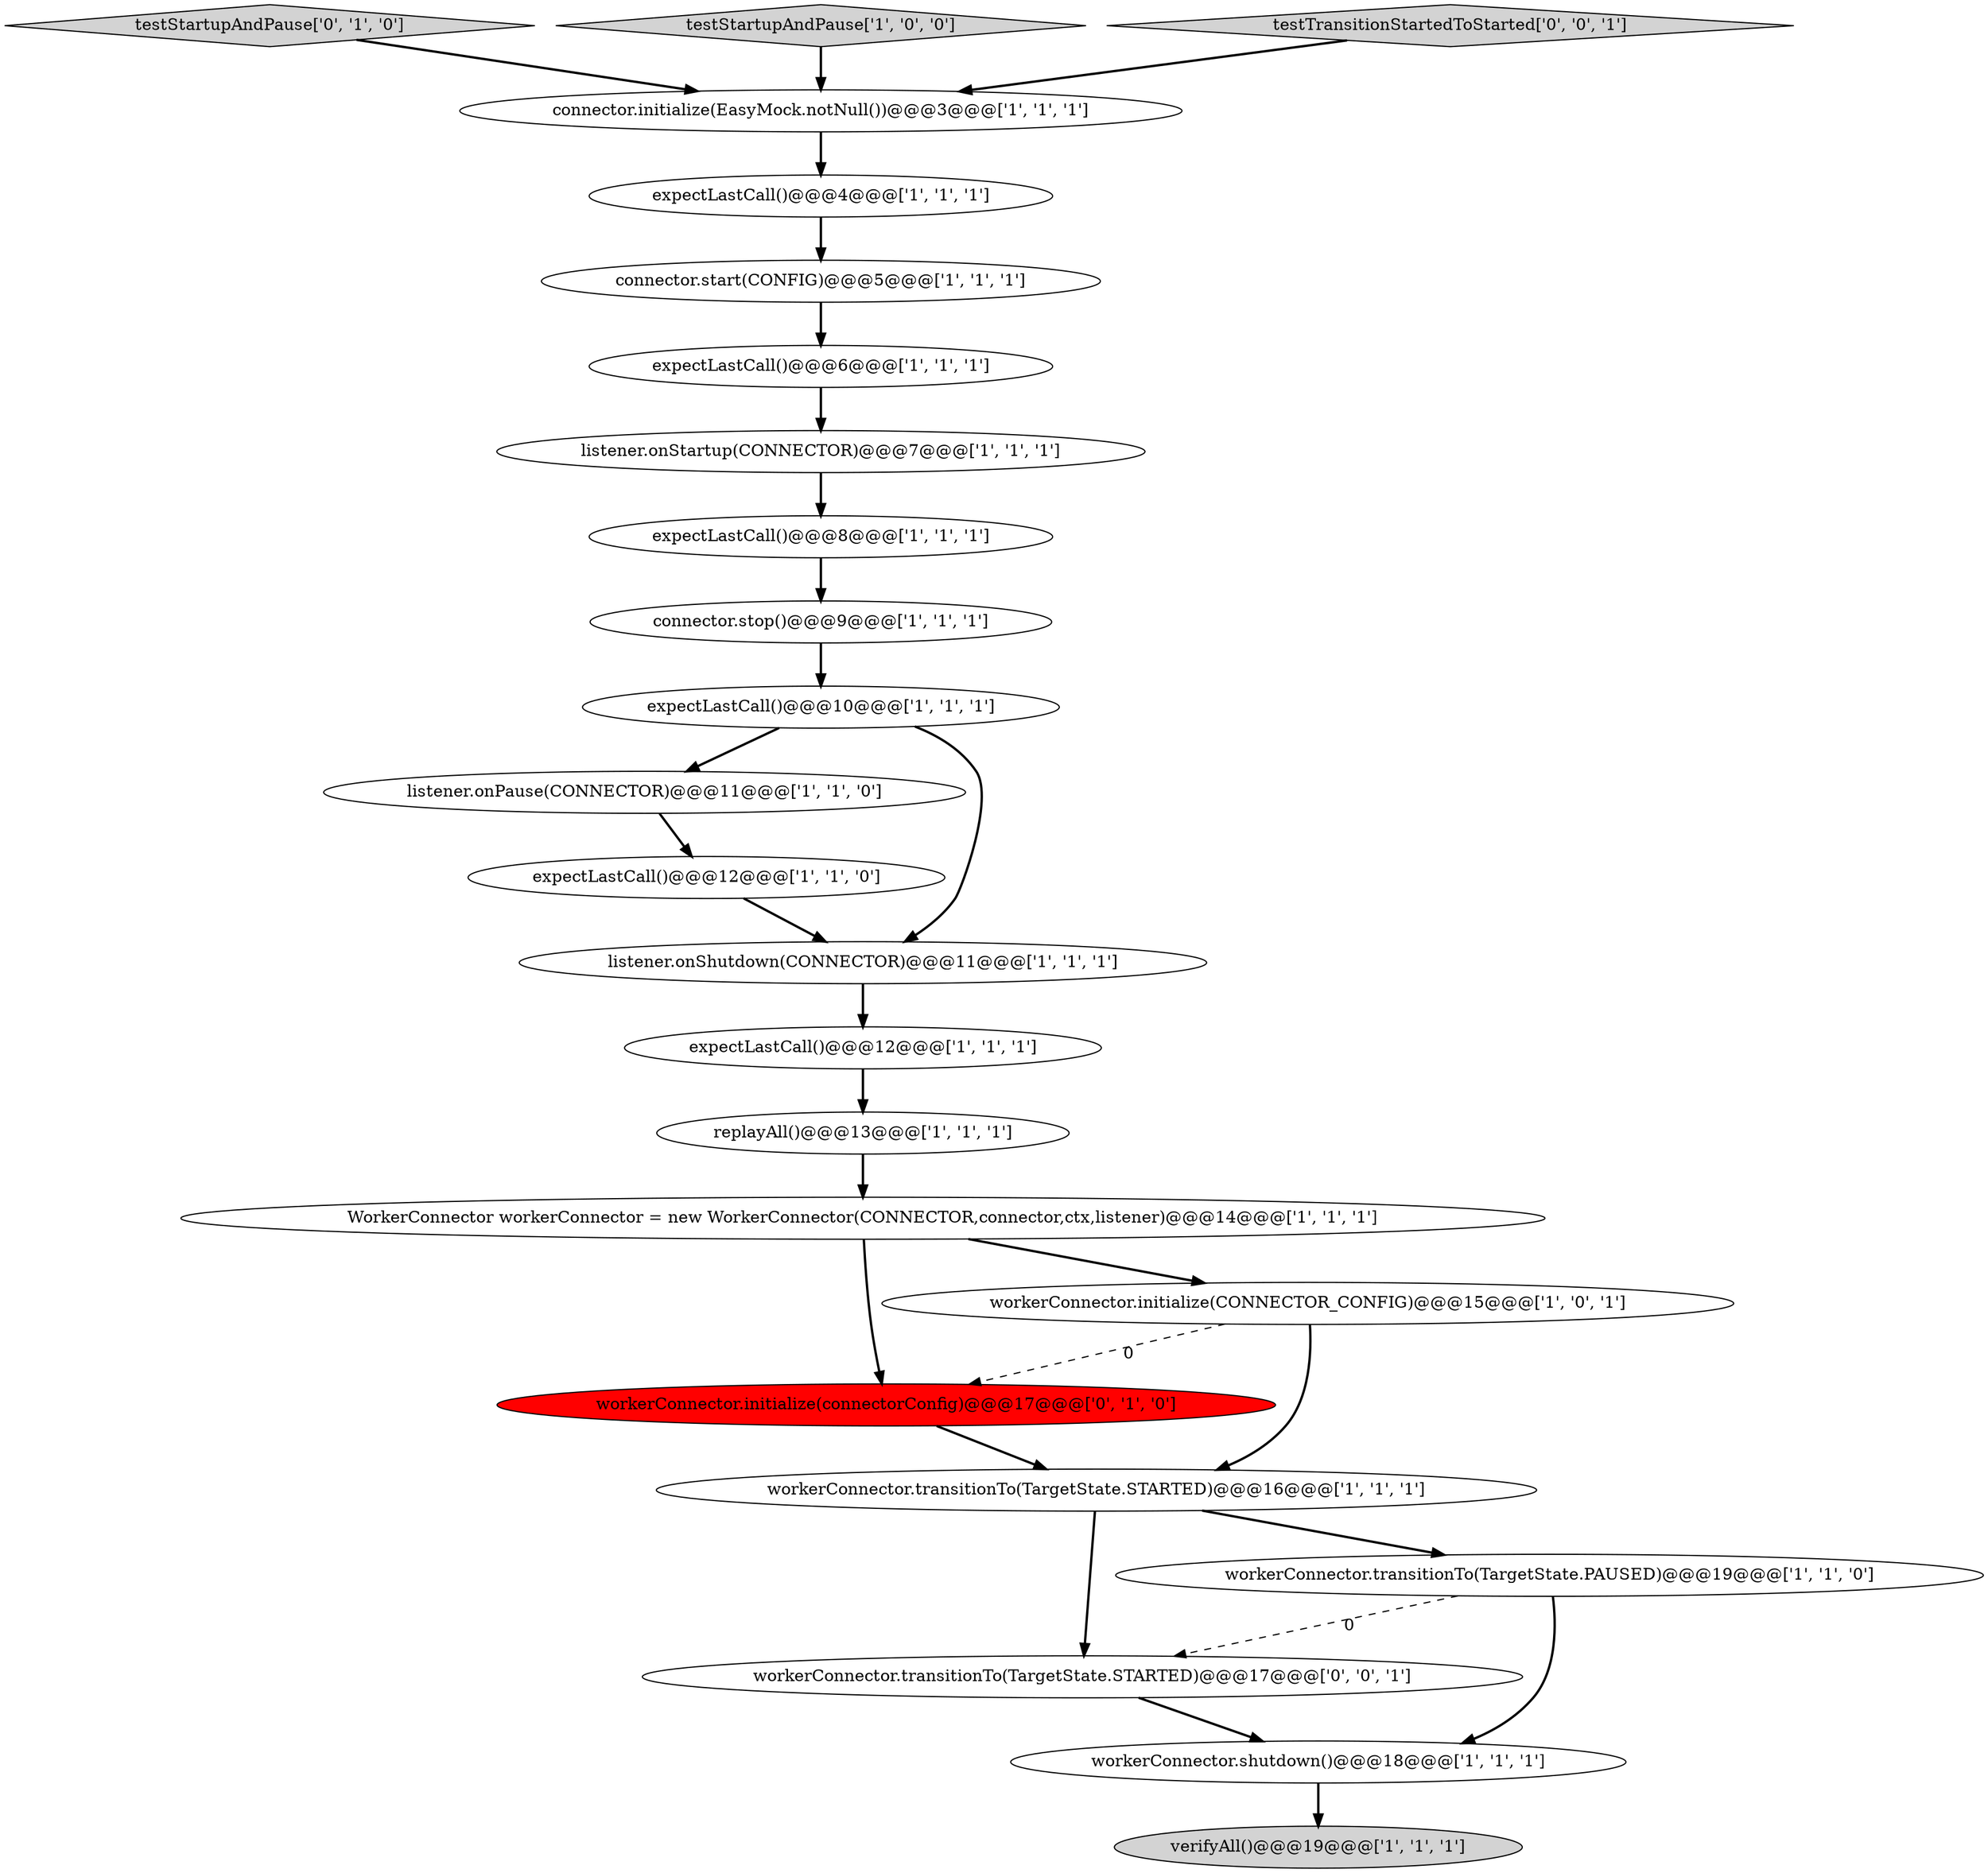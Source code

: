 digraph {
4 [style = filled, label = "verifyAll()@@@19@@@['1', '1', '1']", fillcolor = lightgray, shape = ellipse image = "AAA0AAABBB1BBB"];
13 [style = filled, label = "listener.onPause(CONNECTOR)@@@11@@@['1', '1', '0']", fillcolor = white, shape = ellipse image = "AAA0AAABBB1BBB"];
12 [style = filled, label = "workerConnector.shutdown()@@@18@@@['1', '1', '1']", fillcolor = white, shape = ellipse image = "AAA0AAABBB1BBB"];
2 [style = filled, label = "expectLastCall()@@@10@@@['1', '1', '1']", fillcolor = white, shape = ellipse image = "AAA0AAABBB1BBB"];
11 [style = filled, label = "replayAll()@@@13@@@['1', '1', '1']", fillcolor = white, shape = ellipse image = "AAA0AAABBB1BBB"];
15 [style = filled, label = "connector.stop()@@@9@@@['1', '1', '1']", fillcolor = white, shape = ellipse image = "AAA0AAABBB1BBB"];
16 [style = filled, label = "listener.onShutdown(CONNECTOR)@@@11@@@['1', '1', '1']", fillcolor = white, shape = ellipse image = "AAA0AAABBB1BBB"];
22 [style = filled, label = "workerConnector.transitionTo(TargetState.STARTED)@@@17@@@['0', '0', '1']", fillcolor = white, shape = ellipse image = "AAA0AAABBB3BBB"];
20 [style = filled, label = "testStartupAndPause['0', '1', '0']", fillcolor = lightgray, shape = diamond image = "AAA0AAABBB2BBB"];
10 [style = filled, label = "expectLastCall()@@@8@@@['1', '1', '1']", fillcolor = white, shape = ellipse image = "AAA0AAABBB1BBB"];
18 [style = filled, label = "expectLastCall()@@@4@@@['1', '1', '1']", fillcolor = white, shape = ellipse image = "AAA0AAABBB1BBB"];
8 [style = filled, label = "expectLastCall()@@@12@@@['1', '1', '0']", fillcolor = white, shape = ellipse image = "AAA0AAABBB1BBB"];
21 [style = filled, label = "workerConnector.initialize(connectorConfig)@@@17@@@['0', '1', '0']", fillcolor = red, shape = ellipse image = "AAA1AAABBB2BBB"];
19 [style = filled, label = "workerConnector.initialize(CONNECTOR_CONFIG)@@@15@@@['1', '0', '1']", fillcolor = white, shape = ellipse image = "AAA0AAABBB1BBB"];
9 [style = filled, label = "workerConnector.transitionTo(TargetState.PAUSED)@@@19@@@['1', '1', '0']", fillcolor = white, shape = ellipse image = "AAA0AAABBB1BBB"];
6 [style = filled, label = "listener.onStartup(CONNECTOR)@@@7@@@['1', '1', '1']", fillcolor = white, shape = ellipse image = "AAA0AAABBB1BBB"];
14 [style = filled, label = "connector.start(CONFIG)@@@5@@@['1', '1', '1']", fillcolor = white, shape = ellipse image = "AAA0AAABBB1BBB"];
1 [style = filled, label = "testStartupAndPause['1', '0', '0']", fillcolor = lightgray, shape = diamond image = "AAA0AAABBB1BBB"];
23 [style = filled, label = "testTransitionStartedToStarted['0', '0', '1']", fillcolor = lightgray, shape = diamond image = "AAA0AAABBB3BBB"];
0 [style = filled, label = "expectLastCall()@@@12@@@['1', '1', '1']", fillcolor = white, shape = ellipse image = "AAA0AAABBB1BBB"];
7 [style = filled, label = "WorkerConnector workerConnector = new WorkerConnector(CONNECTOR,connector,ctx,listener)@@@14@@@['1', '1', '1']", fillcolor = white, shape = ellipse image = "AAA0AAABBB1BBB"];
3 [style = filled, label = "connector.initialize(EasyMock.notNull())@@@3@@@['1', '1', '1']", fillcolor = white, shape = ellipse image = "AAA0AAABBB1BBB"];
5 [style = filled, label = "expectLastCall()@@@6@@@['1', '1', '1']", fillcolor = white, shape = ellipse image = "AAA0AAABBB1BBB"];
17 [style = filled, label = "workerConnector.transitionTo(TargetState.STARTED)@@@16@@@['1', '1', '1']", fillcolor = white, shape = ellipse image = "AAA0AAABBB1BBB"];
8->16 [style = bold, label=""];
15->2 [style = bold, label=""];
16->0 [style = bold, label=""];
10->15 [style = bold, label=""];
17->9 [style = bold, label=""];
1->3 [style = bold, label=""];
0->11 [style = bold, label=""];
9->22 [style = dashed, label="0"];
23->3 [style = bold, label=""];
20->3 [style = bold, label=""];
19->17 [style = bold, label=""];
17->22 [style = bold, label=""];
2->13 [style = bold, label=""];
3->18 [style = bold, label=""];
19->21 [style = dashed, label="0"];
5->6 [style = bold, label=""];
12->4 [style = bold, label=""];
22->12 [style = bold, label=""];
6->10 [style = bold, label=""];
7->21 [style = bold, label=""];
9->12 [style = bold, label=""];
13->8 [style = bold, label=""];
7->19 [style = bold, label=""];
21->17 [style = bold, label=""];
18->14 [style = bold, label=""];
11->7 [style = bold, label=""];
14->5 [style = bold, label=""];
2->16 [style = bold, label=""];
}
